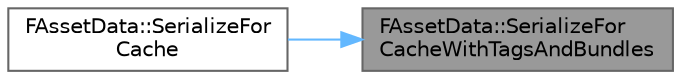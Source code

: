 digraph "FAssetData::SerializeForCacheWithTagsAndBundles"
{
 // INTERACTIVE_SVG=YES
 // LATEX_PDF_SIZE
  bgcolor="transparent";
  edge [fontname=Helvetica,fontsize=10,labelfontname=Helvetica,labelfontsize=10];
  node [fontname=Helvetica,fontsize=10,shape=box,height=0.2,width=0.4];
  rankdir="RL";
  Node1 [id="Node000001",label="FAssetData::SerializeFor\lCacheWithTagsAndBundles",height=0.2,width=0.4,color="gray40", fillcolor="grey60", style="filled", fontcolor="black",tooltip=" "];
  Node1 -> Node2 [id="edge1_Node000001_Node000002",dir="back",color="steelblue1",style="solid",tooltip=" "];
  Node2 [id="Node000002",label="FAssetData::SerializeFor\lCache",height=0.2,width=0.4,color="grey40", fillcolor="white", style="filled",URL="$dd/dc3/structFAssetData.html#a1849893e6b94e6286124c890009fef8e",tooltip="Serialize as part of the registry cache."];
}
